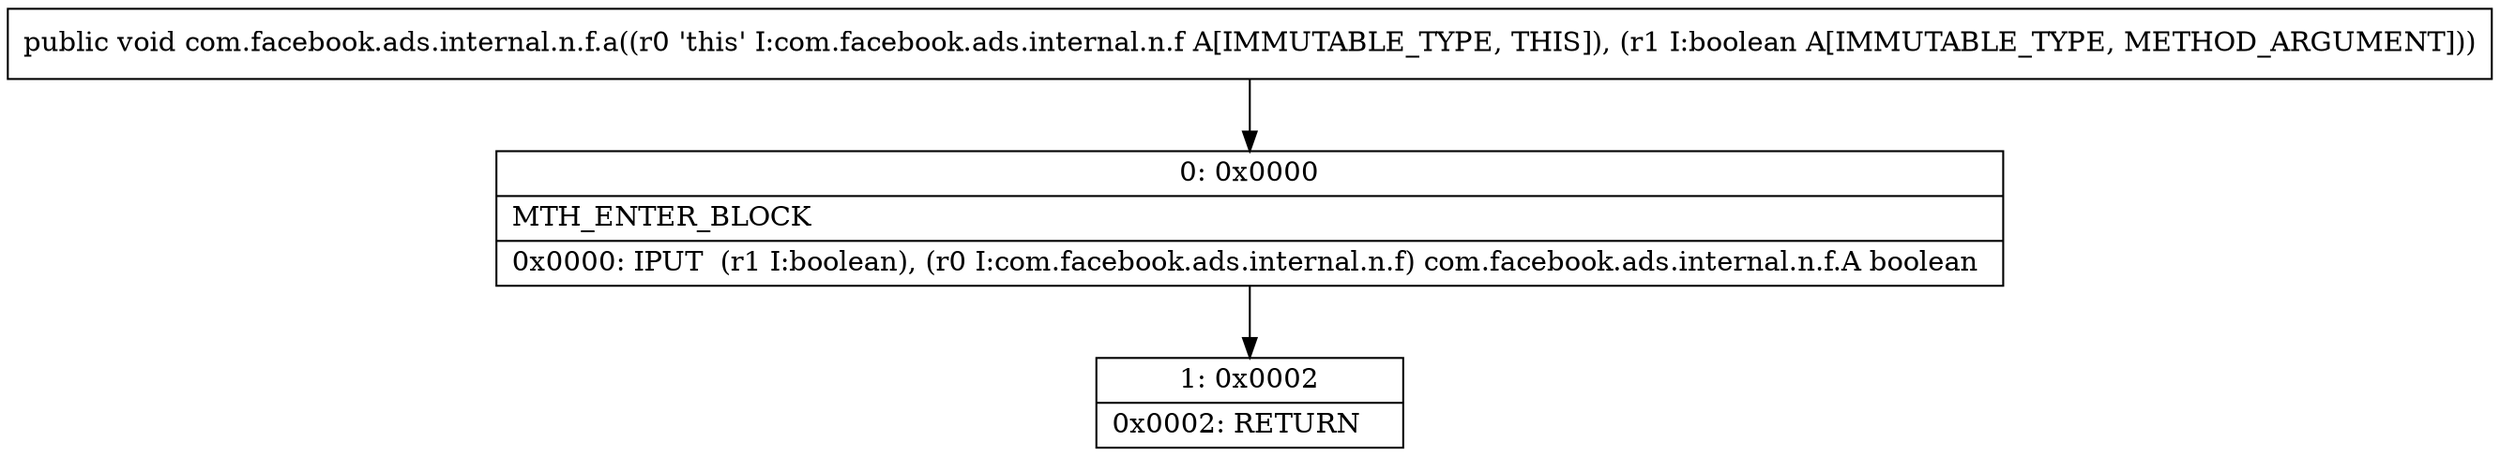 digraph "CFG forcom.facebook.ads.internal.n.f.a(Z)V" {
Node_0 [shape=record,label="{0\:\ 0x0000|MTH_ENTER_BLOCK\l|0x0000: IPUT  (r1 I:boolean), (r0 I:com.facebook.ads.internal.n.f) com.facebook.ads.internal.n.f.A boolean \l}"];
Node_1 [shape=record,label="{1\:\ 0x0002|0x0002: RETURN   \l}"];
MethodNode[shape=record,label="{public void com.facebook.ads.internal.n.f.a((r0 'this' I:com.facebook.ads.internal.n.f A[IMMUTABLE_TYPE, THIS]), (r1 I:boolean A[IMMUTABLE_TYPE, METHOD_ARGUMENT])) }"];
MethodNode -> Node_0;
Node_0 -> Node_1;
}


